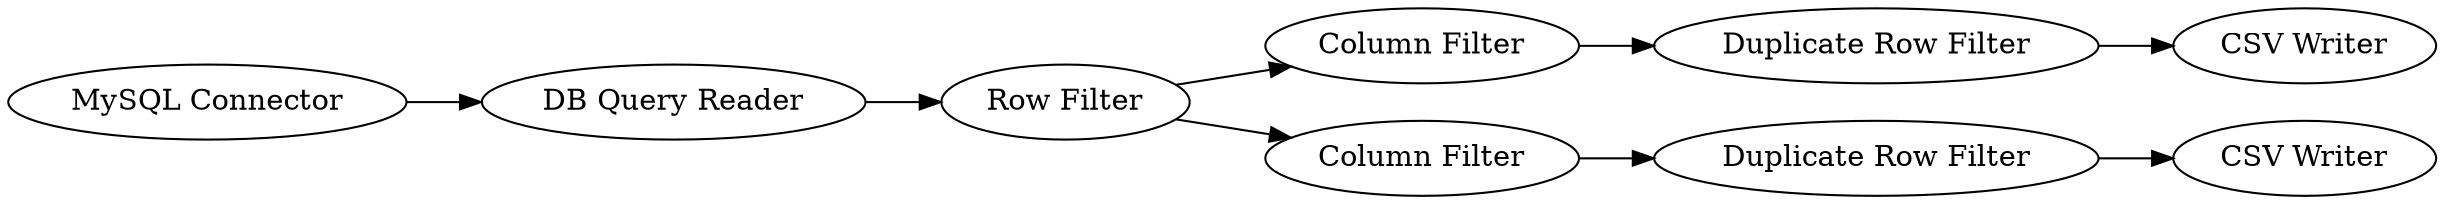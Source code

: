 digraph {
	4 -> 7
	2 -> 10
	8 -> 9
	3 -> 4
	11 -> 12
	2 -> 3
	10 -> 11
	9 -> 2
	7 [label="CSV Writer"]
	9 [label="DB Query Reader"]
	11 [label="Duplicate Row Filter"]
	4 [label="Duplicate Row Filter"]
	8 [label="MySQL Connector"]
	12 [label="CSV Writer"]
	3 [label="Column Filter"]
	2 [label="Row Filter"]
	10 [label="Column Filter"]
	rankdir=LR
}
